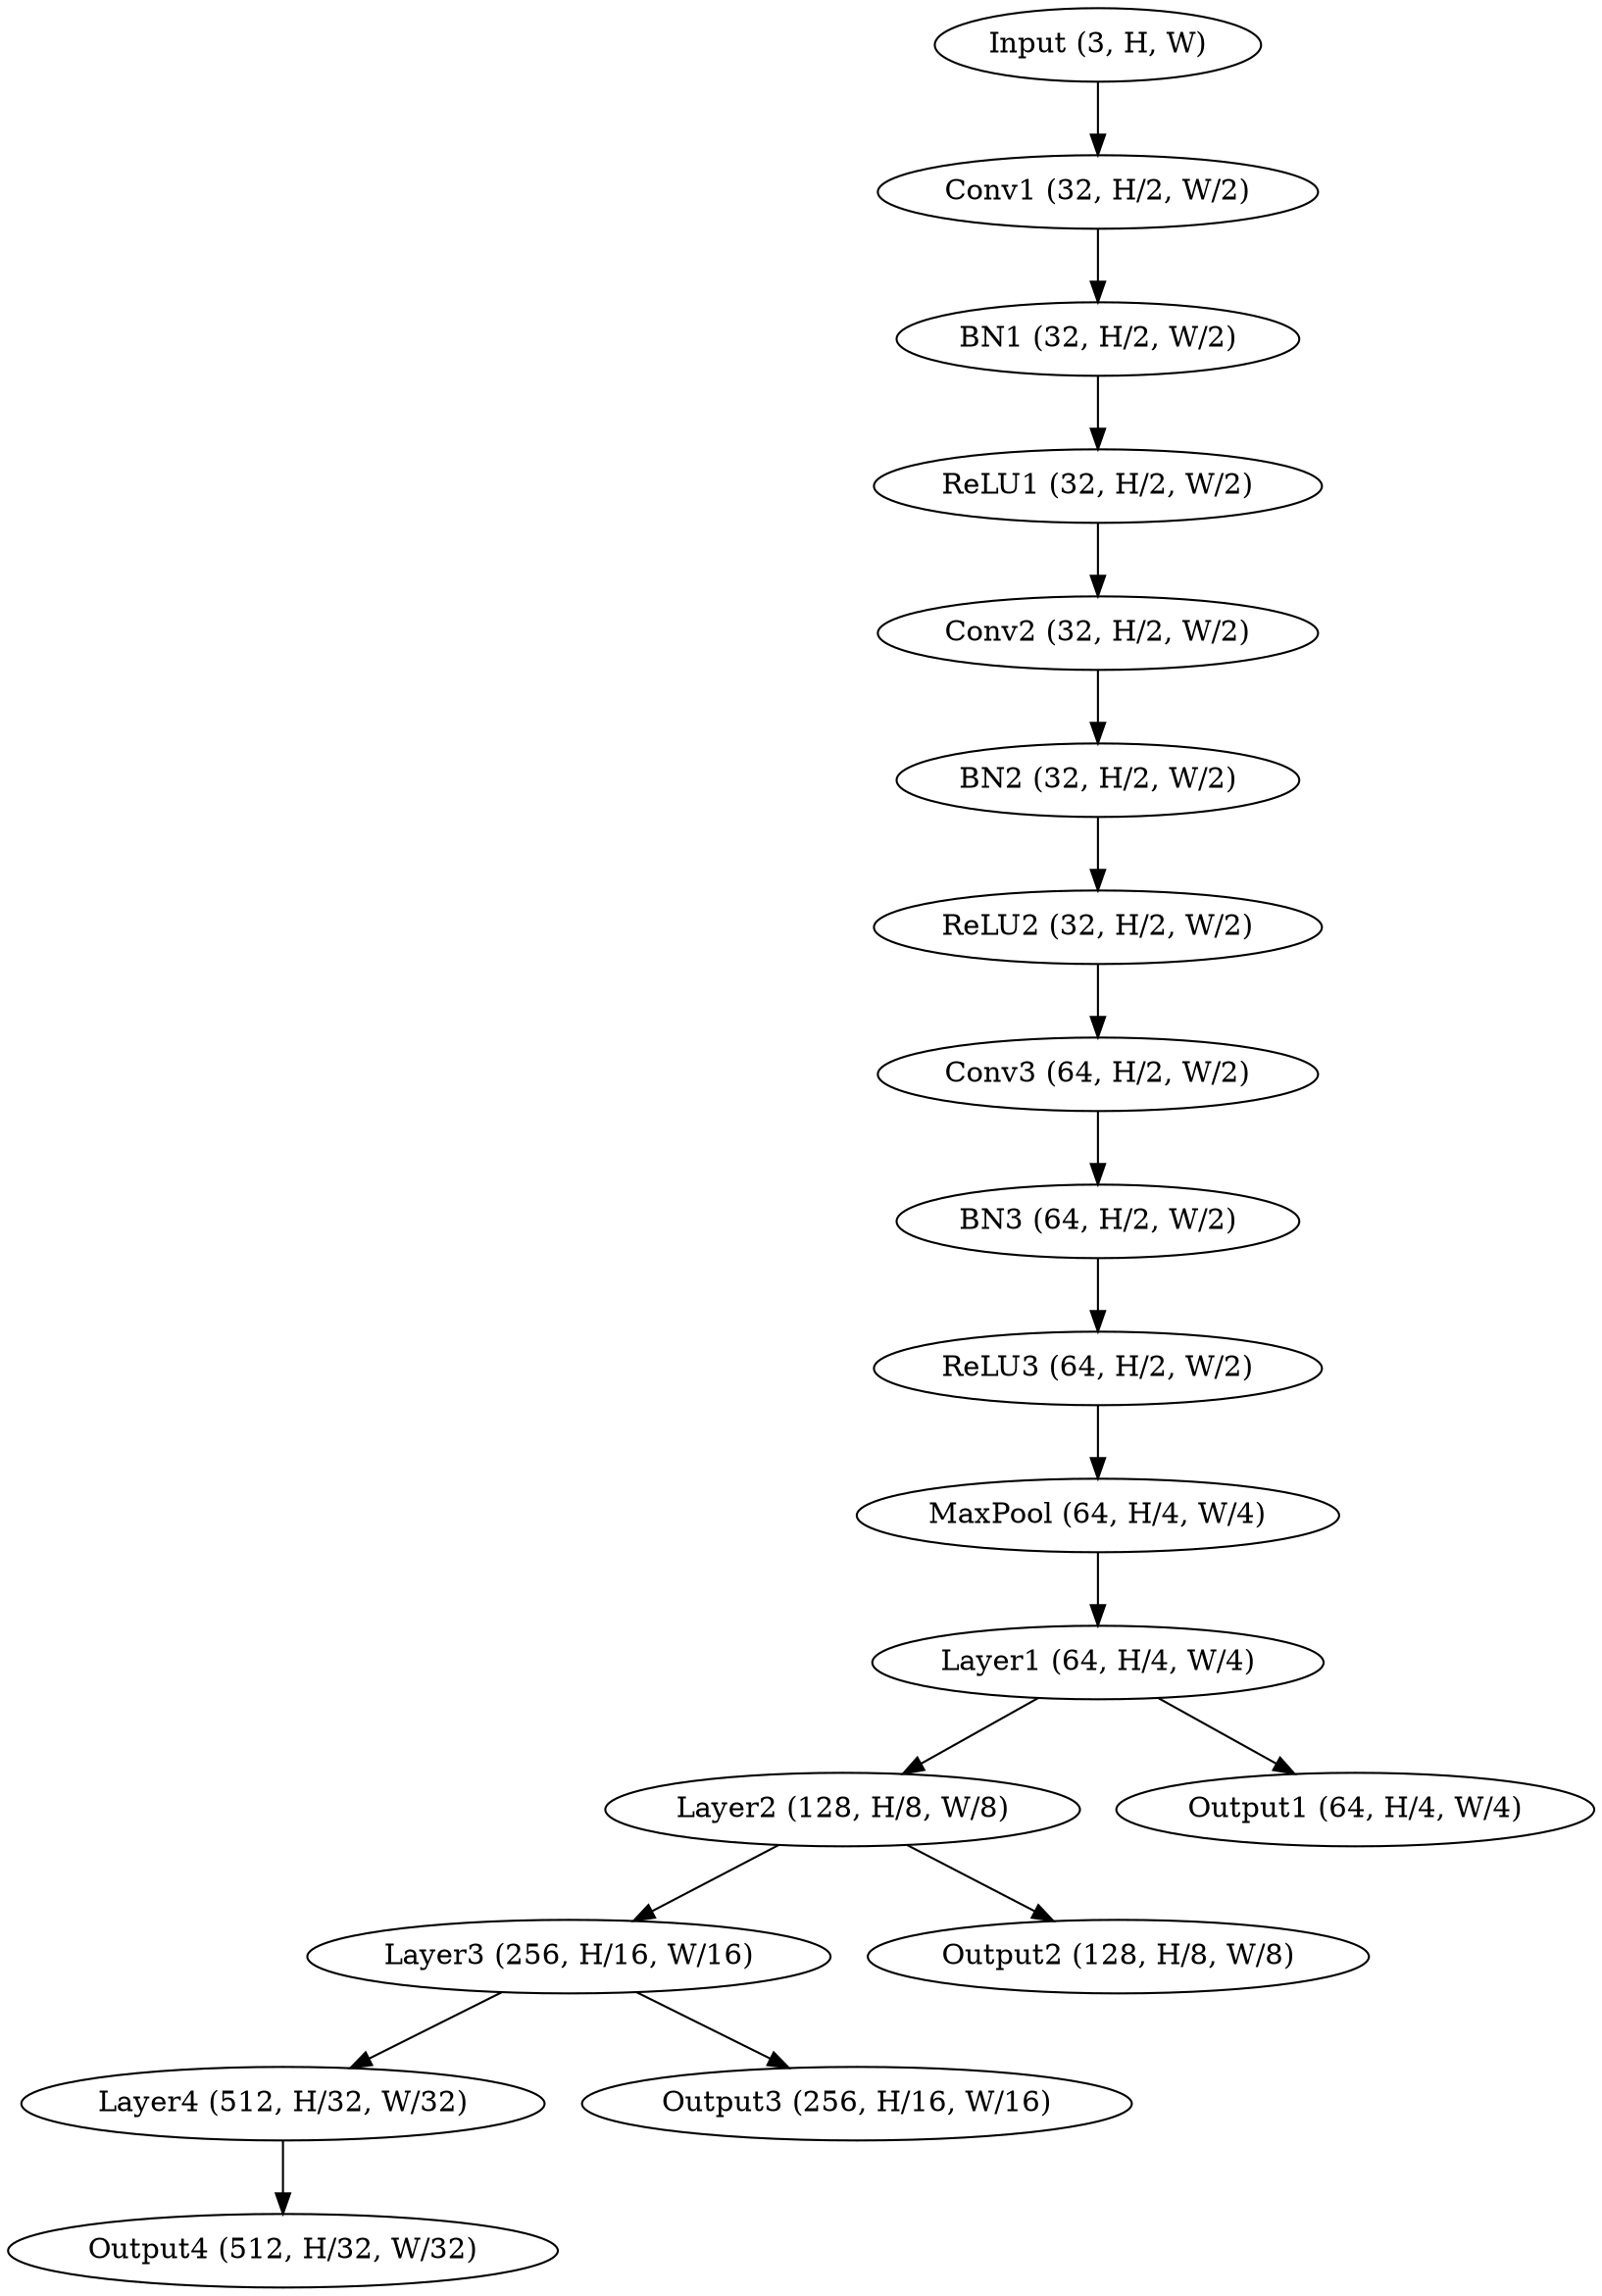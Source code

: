 // Res2Net
digraph {
	input [label="Input (3, H, W)"]
	conv1 [label="Conv1 (32, H/2, W/2)"]
	input -> conv1
	bn1 [label="BN1 (32, H/2, W/2)"]
	conv1 -> bn1
	relu1 [label="ReLU1 (32, H/2, W/2)"]
	bn1 -> relu1
	conv2 [label="Conv2 (32, H/2, W/2)"]
	relu1 -> conv2
	bn2 [label="BN2 (32, H/2, W/2)"]
	conv2 -> bn2
	relu2 [label="ReLU2 (32, H/2, W/2)"]
	bn2 -> relu2
	conv3 [label="Conv3 (64, H/2, W/2)"]
	relu2 -> conv3
	bn3 [label="BN3 (64, H/2, W/2)"]
	conv3 -> bn3
	relu3 [label="ReLU3 (64, H/2, W/2)"]
	bn3 -> relu3
	maxpool [label="MaxPool (64, H/4, W/4)"]
	relu3 -> maxpool
	layer1 [label="Layer1 (64, H/4, W/4)"]
	maxpool -> layer1
	layer2 [label="Layer2 (128, H/8, W/8)"]
	layer1 -> layer2
	layer3 [label="Layer3 (256, H/16, W/16)"]
	layer2 -> layer3
	layer4 [label="Layer4 (512, H/32, W/32)"]
	layer3 -> layer4
	output1 [label="Output1 (64, H/4, W/4)"]
	layer1 -> output1
	output2 [label="Output2 (128, H/8, W/8)"]
	layer2 -> output2
	output3 [label="Output3 (256, H/16, W/16)"]
	layer3 -> output3
	output4 [label="Output4 (512, H/32, W/32)"]
	layer4 -> output4
}
